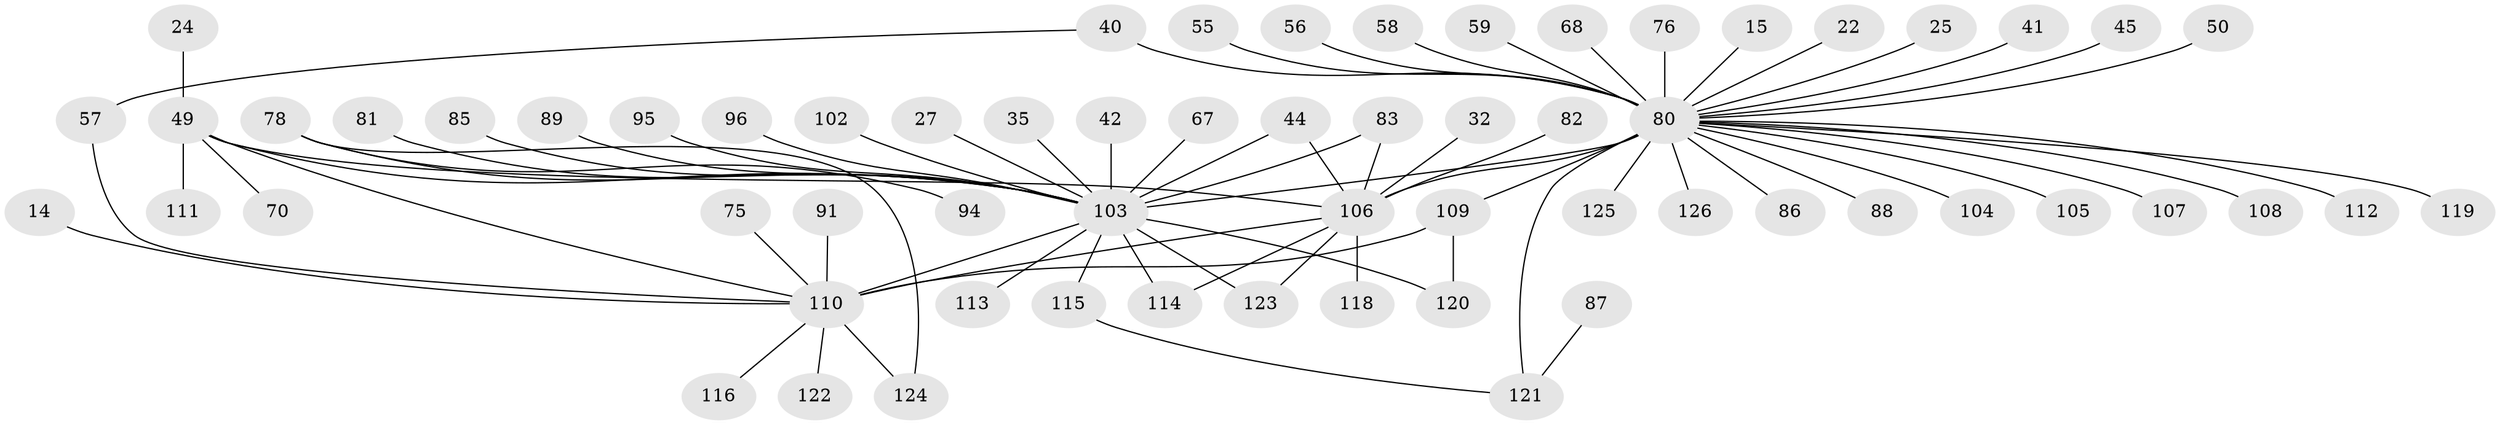 // original degree distribution, {2: 0.2619047619047619, 20: 0.015873015873015872, 21: 0.007936507936507936, 10: 0.007936507936507936, 12: 0.007936507936507936, 3: 0.15079365079365079, 6: 0.015873015873015872, 9: 0.023809523809523808, 1: 0.4365079365079365, 4: 0.05555555555555555, 5: 0.015873015873015872}
// Generated by graph-tools (version 1.1) at 2025/48/03/09/25 04:48:30]
// undirected, 63 vertices, 74 edges
graph export_dot {
graph [start="1"]
  node [color=gray90,style=filled];
  14;
  15;
  22;
  24;
  25;
  27;
  32;
  35;
  40;
  41;
  42;
  44 [super="+1"];
  45;
  49 [super="+19+9"];
  50;
  55;
  56 [super="+10"];
  57 [super="+48"];
  58;
  59 [super="+36"];
  67 [super="+62"];
  68 [super="+6"];
  70;
  75;
  76;
  78 [super="+69"];
  80 [super="+30+65+29+46+4"];
  81;
  82;
  83;
  85;
  86;
  87;
  88;
  89;
  91;
  94;
  95 [super="+73"];
  96 [super="+64"];
  102;
  103 [super="+8+28+13+63+99"];
  104;
  105;
  106 [super="+97+90+72+101+18"];
  107 [super="+51"];
  108;
  109 [super="+17+54+84"];
  110 [super="+74+100+7"];
  111 [super="+53"];
  112 [super="+33+92"];
  113;
  114;
  115 [super="+52"];
  116;
  118;
  119 [super="+117"];
  120;
  121 [super="+34"];
  122;
  123 [super="+23+77+79"];
  124;
  125;
  126 [super="+47"];
  14 -- 110;
  15 -- 80;
  22 -- 80;
  24 -- 49;
  25 -- 80;
  27 -- 103;
  32 -- 106;
  35 -- 103;
  40 -- 57;
  40 -- 80 [weight=2];
  41 -- 80;
  42 -- 103;
  44 -- 106;
  44 -- 103 [weight=3];
  45 -- 80;
  49 -- 70;
  49 -- 106;
  49 -- 111;
  49 -- 110 [weight=3];
  49 -- 103;
  50 -- 80;
  55 -- 80;
  56 -- 80;
  57 -- 110;
  58 -- 80;
  59 -- 80;
  67 -- 103;
  68 -- 80;
  75 -- 110;
  76 -- 80;
  78 -- 124;
  78 -- 94;
  78 -- 103 [weight=2];
  80 -- 109;
  80 -- 104;
  80 -- 108;
  80 -- 106 [weight=6];
  80 -- 86;
  80 -- 88;
  80 -- 119;
  80 -- 103 [weight=11];
  80 -- 105;
  80 -- 107;
  80 -- 112;
  80 -- 125;
  80 -- 126;
  80 -- 121 [weight=2];
  81 -- 103;
  82 -- 106;
  83 -- 106;
  83 -- 103;
  85 -- 103;
  87 -- 121;
  89 -- 103;
  91 -- 110;
  95 -- 103;
  96 -- 103;
  102 -- 103;
  103 -- 114;
  103 -- 110 [weight=6];
  103 -- 113;
  103 -- 115;
  103 -- 120;
  103 -- 123;
  106 -- 114;
  106 -- 123;
  106 -- 118;
  106 -- 110 [weight=2];
  109 -- 120;
  109 -- 110 [weight=2];
  110 -- 116;
  110 -- 122;
  110 -- 124;
  115 -- 121;
}

